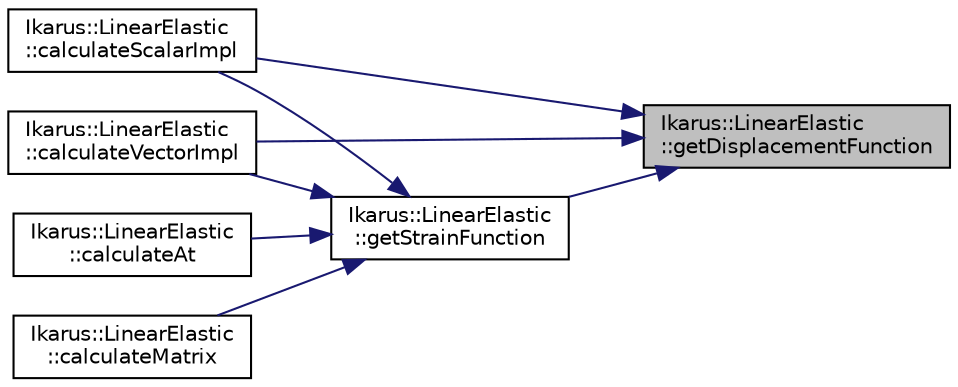 digraph "Ikarus::LinearElastic::getDisplacementFunction"
{
 // LATEX_PDF_SIZE
  edge [fontname="Helvetica",fontsize="10",labelfontname="Helvetica",labelfontsize="10"];
  node [fontname="Helvetica",fontsize="10",shape=record];
  rankdir="RL";
  Node1 [label="Ikarus::LinearElastic\l::getDisplacementFunction",height=0.2,width=0.4,color="black", fillcolor="grey75", style="filled", fontcolor="black",tooltip="Gets the displacement function for the given FERequirementType and optional displacement vector."];
  Node1 -> Node2 [dir="back",color="midnightblue",fontsize="10",style="solid"];
  Node2 [label="Ikarus::LinearElastic\l::calculateScalarImpl",height=0.2,width=0.4,color="black", fillcolor="white", style="filled",URL="$d3/d53/a01262.html#a2f4e42b682af401fcfaada66e5a05d53",tooltip=" "];
  Node1 -> Node3 [dir="back",color="midnightblue",fontsize="10",style="solid"];
  Node3 [label="Ikarus::LinearElastic\l::calculateVectorImpl",height=0.2,width=0.4,color="black", fillcolor="white", style="filled",URL="$d3/d53/a01262.html#a3cb0f7f1a2745097f3e91b9c0928722f",tooltip=" "];
  Node1 -> Node4 [dir="back",color="midnightblue",fontsize="10",style="solid"];
  Node4 [label="Ikarus::LinearElastic\l::getStrainFunction",height=0.2,width=0.4,color="black", fillcolor="white", style="filled",URL="$d3/d53/a01262.html#a8720c578529e80d03be12dffc7c5390a",tooltip="Gets the strain function for the given FERequirementType and optional displacement vector."];
  Node4 -> Node5 [dir="back",color="midnightblue",fontsize="10",style="solid"];
  Node5 [label="Ikarus::LinearElastic\l::calculateAt",height=0.2,width=0.4,color="black", fillcolor="white", style="filled",URL="$d3/d53/a01262.html#a51a4d30fb9b0ee5c2bf7683b69f0eda9",tooltip="Calculates results at a specific local position."];
  Node4 -> Node6 [dir="back",color="midnightblue",fontsize="10",style="solid"];
  Node6 [label="Ikarus::LinearElastic\l::calculateMatrix",height=0.2,width=0.4,color="black", fillcolor="white", style="filled",URL="$d3/d53/a01262.html#a9d491b6c69f9f28b2a838075526fa705",tooltip="Calculates the matrix stiffness for the given FERequirementType."];
  Node4 -> Node2 [dir="back",color="midnightblue",fontsize="10",style="solid"];
  Node4 -> Node3 [dir="back",color="midnightblue",fontsize="10",style="solid"];
}

